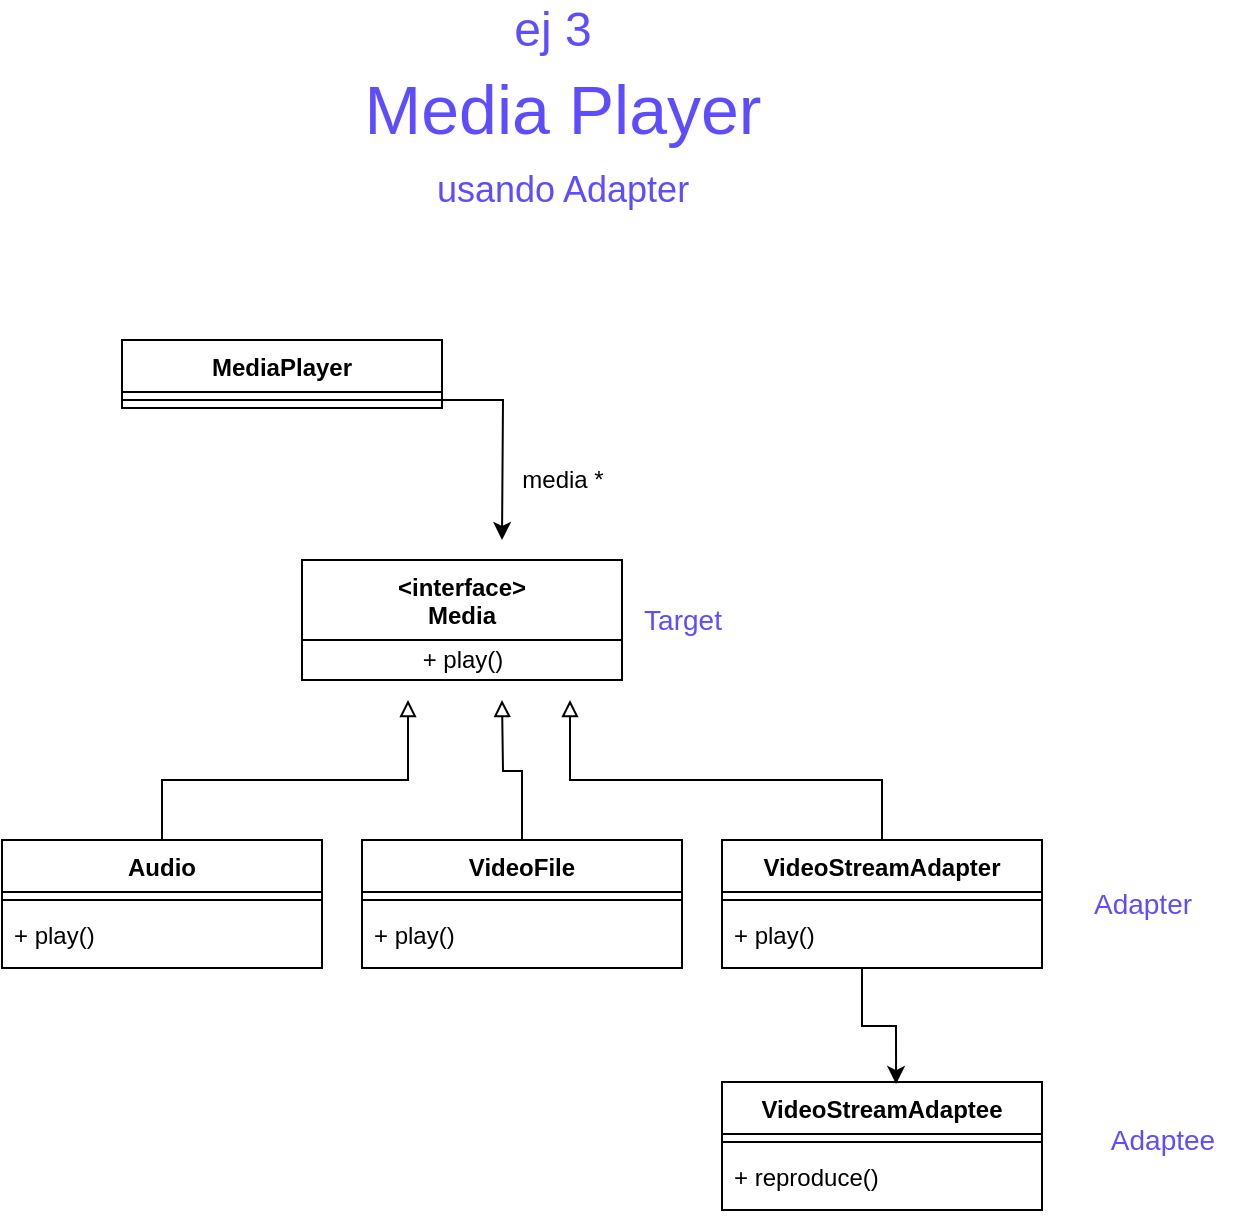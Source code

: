 <mxfile version="19.0.2" type="device"><diagram id="rKZAoVoIfUnreAd08qLY" name="Página-1"><mxGraphModel dx="643" dy="481" grid="1" gridSize="10" guides="1" tooltips="1" connect="1" arrows="1" fold="1" page="1" pageScale="1" pageWidth="827" pageHeight="1169" math="0" shadow="0"><root><mxCell id="0"/><mxCell id="1" parent="0"/><mxCell id="MEEeeXXGbwfHJZ9pwp72-1" value="MediaPlayer" style="swimlane;fontStyle=1;align=center;verticalAlign=top;childLayout=stackLayout;horizontal=1;startSize=26;horizontalStack=0;resizeParent=1;resizeParentMax=0;resizeLast=0;collapsible=1;marginBottom=0;" vertex="1" parent="1"><mxGeometry x="210" y="220" width="160" height="34" as="geometry"/></mxCell><mxCell id="MEEeeXXGbwfHJZ9pwp72-3" value="" style="line;strokeWidth=1;fillColor=none;align=left;verticalAlign=middle;spacingTop=-1;spacingLeft=3;spacingRight=3;rotatable=0;labelPosition=right;points=[];portConstraint=eastwest;" vertex="1" parent="MEEeeXXGbwfHJZ9pwp72-1"><mxGeometry y="26" width="160" height="8" as="geometry"/></mxCell><mxCell id="MEEeeXXGbwfHJZ9pwp72-5" value="&lt;interface&gt;&#10;Media" style="swimlane;fontStyle=1;align=center;verticalAlign=top;childLayout=stackLayout;horizontal=1;startSize=40;horizontalStack=0;resizeParent=1;resizeParentMax=0;resizeLast=0;collapsible=1;marginBottom=0;" vertex="1" parent="1"><mxGeometry x="300" y="330" width="160" height="60" as="geometry"/></mxCell><mxCell id="MEEeeXXGbwfHJZ9pwp72-7" value="+ play()" style="text;html=1;align=center;verticalAlign=middle;resizable=0;points=[];autosize=1;strokeColor=none;fillColor=none;" vertex="1" parent="MEEeeXXGbwfHJZ9pwp72-5"><mxGeometry y="40" width="160" height="20" as="geometry"/></mxCell><mxCell id="MEEeeXXGbwfHJZ9pwp72-17" style="edgeStyle=orthogonalEdgeStyle;rounded=0;orthogonalLoop=1;jettySize=auto;html=1;endArrow=block;endFill=0;" edge="1" parent="1" source="MEEeeXXGbwfHJZ9pwp72-9"><mxGeometry relative="1" as="geometry"><mxPoint x="353" y="400" as="targetPoint"/><Array as="points"><mxPoint x="230" y="440"/><mxPoint x="353" y="440"/></Array></mxGeometry></mxCell><mxCell id="MEEeeXXGbwfHJZ9pwp72-9" value="Audio" style="swimlane;fontStyle=1;align=center;verticalAlign=top;childLayout=stackLayout;horizontal=1;startSize=26;horizontalStack=0;resizeParent=1;resizeParentMax=0;resizeLast=0;collapsible=1;marginBottom=0;" vertex="1" parent="1"><mxGeometry x="150" y="470" width="160" height="64" as="geometry"/></mxCell><mxCell id="MEEeeXXGbwfHJZ9pwp72-11" value="" style="line;strokeWidth=1;fillColor=none;align=left;verticalAlign=middle;spacingTop=-1;spacingLeft=3;spacingRight=3;rotatable=0;labelPosition=right;points=[];portConstraint=eastwest;" vertex="1" parent="MEEeeXXGbwfHJZ9pwp72-9"><mxGeometry y="26" width="160" height="8" as="geometry"/></mxCell><mxCell id="MEEeeXXGbwfHJZ9pwp72-12" value="+ play()" style="text;strokeColor=none;fillColor=none;align=left;verticalAlign=top;spacingLeft=4;spacingRight=4;overflow=hidden;rotatable=0;points=[[0,0.5],[1,0.5]];portConstraint=eastwest;" vertex="1" parent="MEEeeXXGbwfHJZ9pwp72-9"><mxGeometry y="34" width="160" height="30" as="geometry"/></mxCell><mxCell id="MEEeeXXGbwfHJZ9pwp72-18" style="edgeStyle=orthogonalEdgeStyle;rounded=0;orthogonalLoop=1;jettySize=auto;html=1;endArrow=block;endFill=0;" edge="1" parent="1" source="MEEeeXXGbwfHJZ9pwp72-13"><mxGeometry relative="1" as="geometry"><mxPoint x="400" y="400" as="targetPoint"/></mxGeometry></mxCell><mxCell id="MEEeeXXGbwfHJZ9pwp72-13" value="VideoFile" style="swimlane;fontStyle=1;align=center;verticalAlign=top;childLayout=stackLayout;horizontal=1;startSize=26;horizontalStack=0;resizeParent=1;resizeParentMax=0;resizeLast=0;collapsible=1;marginBottom=0;" vertex="1" parent="1"><mxGeometry x="330" y="470" width="160" height="64" as="geometry"/></mxCell><mxCell id="MEEeeXXGbwfHJZ9pwp72-15" value="" style="line;strokeWidth=1;fillColor=none;align=left;verticalAlign=middle;spacingTop=-1;spacingLeft=3;spacingRight=3;rotatable=0;labelPosition=right;points=[];portConstraint=eastwest;" vertex="1" parent="MEEeeXXGbwfHJZ9pwp72-13"><mxGeometry y="26" width="160" height="8" as="geometry"/></mxCell><mxCell id="MEEeeXXGbwfHJZ9pwp72-16" value="+ play()" style="text;strokeColor=none;fillColor=none;align=left;verticalAlign=top;spacingLeft=4;spacingRight=4;overflow=hidden;rotatable=0;points=[[0,0.5],[1,0.5]];portConstraint=eastwest;" vertex="1" parent="MEEeeXXGbwfHJZ9pwp72-13"><mxGeometry y="34" width="160" height="30" as="geometry"/></mxCell><mxCell id="MEEeeXXGbwfHJZ9pwp72-19" style="edgeStyle=orthogonalEdgeStyle;rounded=0;orthogonalLoop=1;jettySize=auto;html=1;endArrow=classic;endFill=1;" edge="1" parent="1" source="MEEeeXXGbwfHJZ9pwp72-3"><mxGeometry relative="1" as="geometry"><mxPoint x="400" y="320" as="targetPoint"/></mxGeometry></mxCell><mxCell id="MEEeeXXGbwfHJZ9pwp72-20" value="media *" style="text;html=1;align=center;verticalAlign=middle;resizable=0;points=[];autosize=1;strokeColor=none;fillColor=none;" vertex="1" parent="1"><mxGeometry x="400" y="280" width="60" height="20" as="geometry"/></mxCell><mxCell id="MEEeeXXGbwfHJZ9pwp72-24" style="edgeStyle=orthogonalEdgeStyle;rounded=0;orthogonalLoop=1;jettySize=auto;html=1;endArrow=block;endFill=0;" edge="1" parent="1" source="MEEeeXXGbwfHJZ9pwp72-21"><mxGeometry relative="1" as="geometry"><mxPoint x="434" y="400" as="targetPoint"/><Array as="points"><mxPoint x="590" y="440"/><mxPoint x="434" y="440"/></Array></mxGeometry></mxCell><mxCell id="MEEeeXXGbwfHJZ9pwp72-21" value="VideoStreamAdapter" style="swimlane;fontStyle=1;align=center;verticalAlign=top;childLayout=stackLayout;horizontal=1;startSize=26;horizontalStack=0;resizeParent=1;resizeParentMax=0;resizeLast=0;collapsible=1;marginBottom=0;" vertex="1" parent="1"><mxGeometry x="510" y="470" width="160" height="64" as="geometry"/></mxCell><mxCell id="MEEeeXXGbwfHJZ9pwp72-22" value="" style="line;strokeWidth=1;fillColor=none;align=left;verticalAlign=middle;spacingTop=-1;spacingLeft=3;spacingRight=3;rotatable=0;labelPosition=right;points=[];portConstraint=eastwest;" vertex="1" parent="MEEeeXXGbwfHJZ9pwp72-21"><mxGeometry y="26" width="160" height="8" as="geometry"/></mxCell><mxCell id="MEEeeXXGbwfHJZ9pwp72-23" value="+ play()" style="text;strokeColor=none;fillColor=none;align=left;verticalAlign=top;spacingLeft=4;spacingRight=4;overflow=hidden;rotatable=0;points=[[0,0.5],[1,0.5]];portConstraint=eastwest;" vertex="1" parent="MEEeeXXGbwfHJZ9pwp72-21"><mxGeometry y="34" width="160" height="30" as="geometry"/></mxCell><mxCell id="MEEeeXXGbwfHJZ9pwp72-25" value="VideoStreamAdaptee" style="swimlane;fontStyle=1;align=center;verticalAlign=top;childLayout=stackLayout;horizontal=1;startSize=26;horizontalStack=0;resizeParent=1;resizeParentMax=0;resizeLast=0;collapsible=1;marginBottom=0;" vertex="1" parent="1"><mxGeometry x="510" y="591" width="160" height="64" as="geometry"/></mxCell><mxCell id="MEEeeXXGbwfHJZ9pwp72-26" value="" style="line;strokeWidth=1;fillColor=none;align=left;verticalAlign=middle;spacingTop=-1;spacingLeft=3;spacingRight=3;rotatable=0;labelPosition=right;points=[];portConstraint=eastwest;" vertex="1" parent="MEEeeXXGbwfHJZ9pwp72-25"><mxGeometry y="26" width="160" height="8" as="geometry"/></mxCell><mxCell id="MEEeeXXGbwfHJZ9pwp72-27" value="+ reproduce()" style="text;strokeColor=none;fillColor=none;align=left;verticalAlign=top;spacingLeft=4;spacingRight=4;overflow=hidden;rotatable=0;points=[[0,0.5],[1,0.5]];portConstraint=eastwest;" vertex="1" parent="MEEeeXXGbwfHJZ9pwp72-25"><mxGeometry y="34" width="160" height="30" as="geometry"/></mxCell><mxCell id="MEEeeXXGbwfHJZ9pwp72-28" style="edgeStyle=orthogonalEdgeStyle;rounded=0;orthogonalLoop=1;jettySize=auto;html=1;entryX=0.544;entryY=0.016;entryDx=0;entryDy=0;entryPerimeter=0;endArrow=classic;endFill=1;" edge="1" parent="1" source="MEEeeXXGbwfHJZ9pwp72-23" target="MEEeeXXGbwfHJZ9pwp72-25"><mxGeometry relative="1" as="geometry"><Array as="points"><mxPoint x="580" y="563"/><mxPoint x="597" y="563"/></Array></mxGeometry></mxCell><mxCell id="MEEeeXXGbwfHJZ9pwp72-29" value="Target" style="text;html=1;align=center;verticalAlign=middle;resizable=0;points=[];autosize=1;strokeColor=none;fillColor=none;fontSize=14;fontColor=#5E4DFF;" vertex="1" parent="1"><mxGeometry x="465" y="350" width="50" height="20" as="geometry"/></mxCell><mxCell id="MEEeeXXGbwfHJZ9pwp72-30" value="Adapter" style="text;html=1;align=center;verticalAlign=middle;resizable=0;points=[];autosize=1;strokeColor=none;fillColor=none;fontSize=14;fontColor=#5E4DFF;" vertex="1" parent="1"><mxGeometry x="690" y="492" width="60" height="20" as="geometry"/></mxCell><mxCell id="MEEeeXXGbwfHJZ9pwp72-31" value="Adaptee" style="text;html=1;align=center;verticalAlign=middle;resizable=0;points=[];autosize=1;strokeColor=none;fillColor=none;fontSize=14;fontColor=#5E4DFF;" vertex="1" parent="1"><mxGeometry x="695" y="610" width="70" height="20" as="geometry"/></mxCell><mxCell id="MEEeeXXGbwfHJZ9pwp72-32" value="Media Player" style="text;html=1;align=center;verticalAlign=middle;resizable=0;points=[];autosize=1;strokeColor=none;fillColor=none;fontSize=34;fontColor=#5E4DFF;" vertex="1" parent="1"><mxGeometry x="325" y="80" width="210" height="50" as="geometry"/></mxCell><mxCell id="MEEeeXXGbwfHJZ9pwp72-33" value="usando Adapter" style="text;html=1;align=center;verticalAlign=middle;resizable=0;points=[];autosize=1;strokeColor=none;fillColor=none;fontSize=18;fontColor=#5E4DFF;" vertex="1" parent="1"><mxGeometry x="360" y="130" width="140" height="30" as="geometry"/></mxCell><mxCell id="MEEeeXXGbwfHJZ9pwp72-34" value="&lt;span style=&quot;font-size: 24px;&quot;&gt;ej 3&lt;/span&gt;" style="text;html=1;align=center;verticalAlign=middle;resizable=0;points=[];autosize=1;strokeColor=none;fillColor=none;fontSize=24;fontColor=#5E4DFF;" vertex="1" parent="1"><mxGeometry x="400" y="50" width="50" height="30" as="geometry"/></mxCell></root></mxGraphModel></diagram></mxfile>